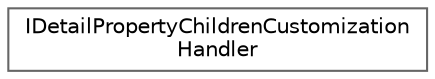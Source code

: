 digraph "Graphical Class Hierarchy"
{
 // INTERACTIVE_SVG=YES
 // LATEX_PDF_SIZE
  bgcolor="transparent";
  edge [fontname=Helvetica,fontsize=10,labelfontname=Helvetica,labelfontsize=10];
  node [fontname=Helvetica,fontsize=10,shape=box,height=0.2,width=0.4];
  rankdir="LR";
  Node0 [id="Node000000",label="IDetailPropertyChildrenCustomization\lHandler",height=0.2,width=0.4,color="grey40", fillcolor="white", style="filled",URL="$dd/db8/classIDetailPropertyChildrenCustomizationHandler.html",tooltip=" "];
}
